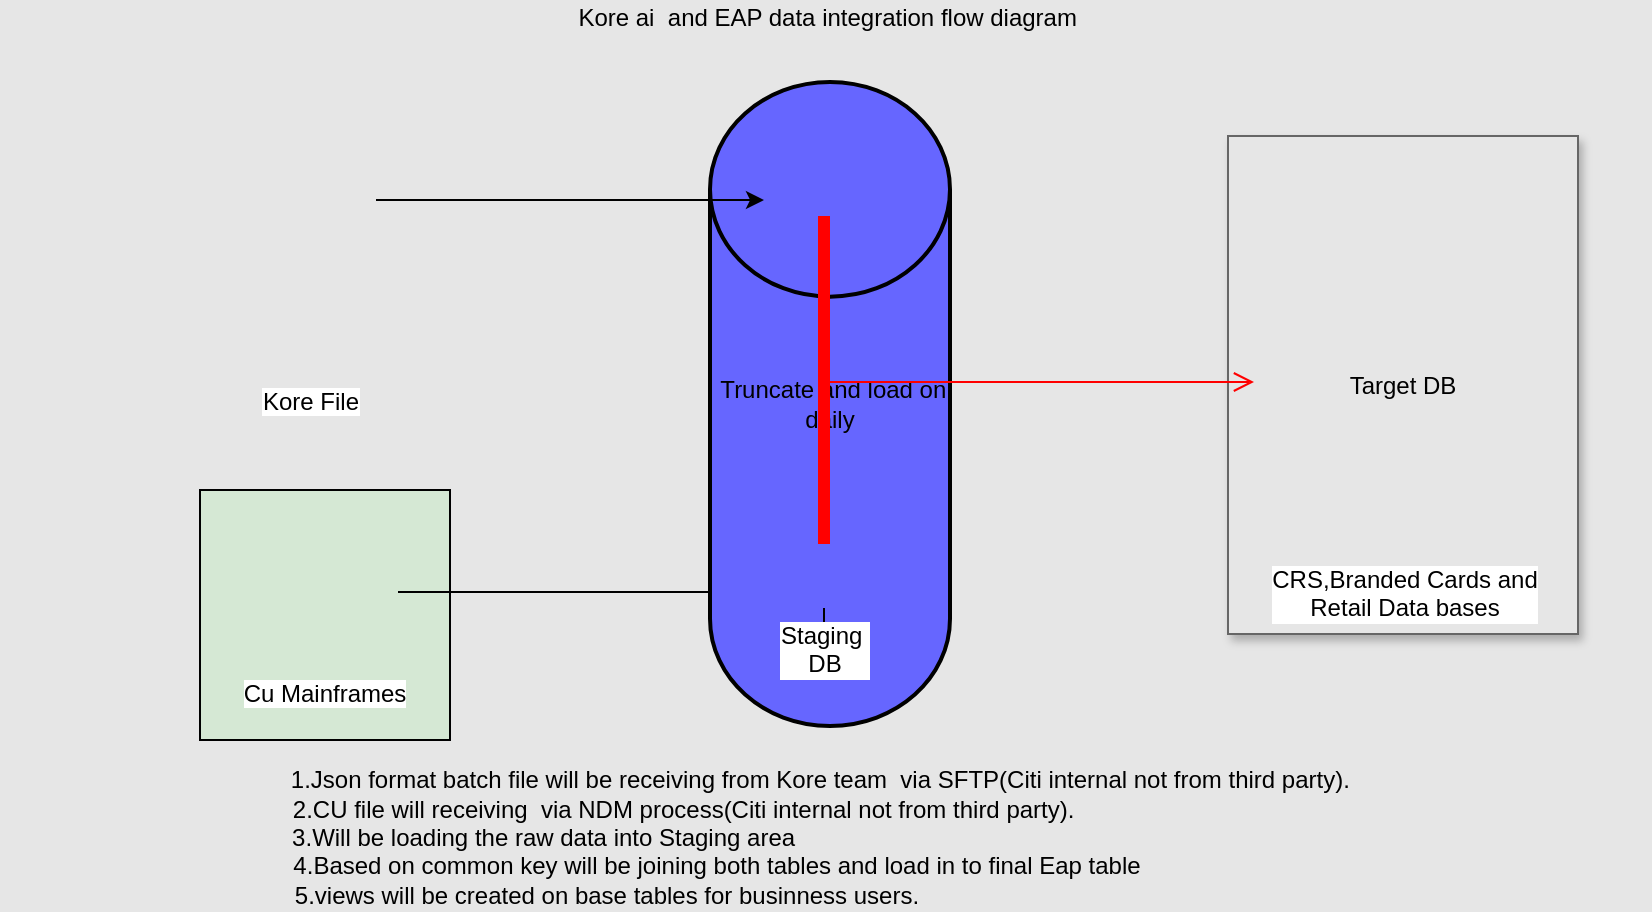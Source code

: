 <mxfile version="13.7.9" type="github">
  <diagram id="xPtpbPQqeg2HB38CVVp6" name="Page-1">
    <mxGraphModel dx="868" dy="425" grid="0" gridSize="10" guides="1" tooltips="1" connect="1" arrows="1" fold="1" page="0" pageScale="1" pageWidth="827" pageHeight="1169" background="#E6E6E6" math="0" shadow="0">
      <root>
        <mxCell id="0" />
        <mxCell id="1" parent="0" />
        <mxCell id="mUWJ3L8nFUAqm5AwVYuB-28" value="Kore File" style="shape=image;html=1;verticalAlign=top;verticalLabelPosition=bottom;labelBackgroundColor=#ffffff;imageAspect=0;aspect=fixed;image=https://cdn2.iconfinder.com/data/icons/whcompare-servers-web-hosting/50/sftp-128.png;fillColor=#CCFFE6;strokeColor=#000000;" vertex="1" parent="1">
          <mxGeometry x="92" y="68" width="149" height="149" as="geometry" />
        </mxCell>
        <mxCell id="mUWJ3L8nFUAqm5AwVYuB-27" value="Target DB" style="rounded=0;whiteSpace=wrap;html=1;fillColor=#E6E6E6;strokeColor=#666666;shadow=1;" vertex="1" parent="1">
          <mxGeometry x="626" y="98" width="175" height="249" as="geometry" />
        </mxCell>
        <mxCell id="mUWJ3L8nFUAqm5AwVYuB-1" value="" style="shape=image;html=1;verticalAlign=top;verticalLabelPosition=bottom;labelBackgroundColor=#ffffff;imageAspect=0;aspect=fixed;image=https://cdn0.iconfinder.com/data/icons/file-61/20/file_json-128.png;fillColor=#6666FF;" vertex="1" parent="1">
          <mxGeometry x="147" y="133" width="39" height="39" as="geometry" />
        </mxCell>
        <mxCell id="mUWJ3L8nFUAqm5AwVYuB-4" value="" style="whiteSpace=wrap;html=1;aspect=fixed;fillColor=#D5E8D4;strokeColor=#000000;" vertex="1" parent="1">
          <mxGeometry x="112" y="275" width="125" height="125" as="geometry" />
        </mxCell>
        <mxCell id="mUWJ3L8nFUAqm5AwVYuB-21" style="edgeStyle=orthogonalEdgeStyle;rounded=0;orthogonalLoop=1;jettySize=auto;html=1;entryX=0;entryY=0.75;entryDx=0;entryDy=0;" edge="1" parent="1" source="mUWJ3L8nFUAqm5AwVYuB-5" target="mUWJ3L8nFUAqm5AwVYuB-9">
          <mxGeometry relative="1" as="geometry" />
        </mxCell>
        <mxCell id="mUWJ3L8nFUAqm5AwVYuB-5" value="Cu Mainframes" style="shape=image;html=1;verticalAlign=top;verticalLabelPosition=bottom;labelBackgroundColor=#ffffff;imageAspect=0;aspect=fixed;image=https://cdn1.iconfinder.com/data/icons/hawcons/32/698692-icon-101-document-file-dat-128.png;fillColor=#6666FF;" vertex="1" parent="1">
          <mxGeometry x="137" y="289" width="74" height="74" as="geometry" />
        </mxCell>
        <mxCell id="mUWJ3L8nFUAqm5AwVYuB-7" value="&amp;nbsp;Truncate and load on daily" style="strokeWidth=2;html=1;shape=mxgraph.flowchart.database;whiteSpace=wrap;fillColor=#6666FF;strokeColor=#000000;" vertex="1" parent="1">
          <mxGeometry x="367" y="71" width="120" height="322" as="geometry" />
        </mxCell>
        <mxCell id="mUWJ3L8nFUAqm5AwVYuB-8" value="" style="shape=image;html=1;verticalAlign=top;verticalLabelPosition=bottom;labelBackgroundColor=#ffffff;imageAspect=0;aspect=fixed;image=https://cdn1.iconfinder.com/data/icons/famfamfam_mini_icons/tables.gif;fillColor=#6666FF;" vertex="1" parent="1">
          <mxGeometry x="408" y="106" width="32" height="32" as="geometry" />
        </mxCell>
        <mxCell id="mUWJ3L8nFUAqm5AwVYuB-31" value="" style="edgeStyle=orthogonalEdgeStyle;rounded=0;orthogonalLoop=1;jettySize=auto;html=1;" edge="1" parent="1" source="mUWJ3L8nFUAqm5AwVYuB-9" target="mUWJ3L8nFUAqm5AwVYuB-29">
          <mxGeometry relative="1" as="geometry" />
        </mxCell>
        <mxCell id="mUWJ3L8nFUAqm5AwVYuB-9" value="Staging&amp;nbsp;&lt;br&gt;DB" style="shape=image;html=1;verticalAlign=top;verticalLabelPosition=bottom;labelBackgroundColor=#ffffff;imageAspect=0;aspect=fixed;image=https://cdn1.iconfinder.com/data/icons/famfamfam_mini_icons/tables.gif;fillColor=#6666FF;" vertex="1" parent="1">
          <mxGeometry x="408" y="302" width="32" height="32" as="geometry" />
        </mxCell>
        <mxCell id="mUWJ3L8nFUAqm5AwVYuB-13" value="CRS,Branded Cards and &lt;br&gt;Retail Data bases" style="shape=image;html=1;verticalAlign=top;verticalLabelPosition=bottom;labelBackgroundColor=#ffffff;imageAspect=0;aspect=fixed;image=https://cdn2.iconfinder.com/data/icons/outline-apps-and-programming/32/Applications_and_Programming_database_data_base-128.png;fillColor=#FFFFFF;strokeColor=#CCCCFF;" vertex="1" parent="1">
          <mxGeometry x="629" y="136" width="170" height="170" as="geometry" />
        </mxCell>
        <mxCell id="mUWJ3L8nFUAqm5AwVYuB-19" value="" style="shape=line;html=1;strokeWidth=6;strokeColor=#ff0000;fillColor=#6666FF;direction=south;" vertex="1" parent="1">
          <mxGeometry x="419" y="138" width="10" height="164" as="geometry" />
        </mxCell>
        <mxCell id="mUWJ3L8nFUAqm5AwVYuB-22" style="edgeStyle=orthogonalEdgeStyle;rounded=0;orthogonalLoop=1;jettySize=auto;html=1;entryX=0;entryY=0.75;entryDx=0;entryDy=0;" edge="1" parent="1">
          <mxGeometry relative="1" as="geometry">
            <mxPoint x="200" y="130" as="sourcePoint" />
            <mxPoint x="394" y="130" as="targetPoint" />
          </mxGeometry>
        </mxCell>
        <mxCell id="mUWJ3L8nFUAqm5AwVYuB-26" value="" style="edgeStyle=orthogonalEdgeStyle;html=1;verticalAlign=bottom;endArrow=open;endSize=8;strokeColor=#ff0000;exitX=0.506;exitY=0.2;exitDx=0;exitDy=0;exitPerimeter=0;" edge="1" source="mUWJ3L8nFUAqm5AwVYuB-19" parent="1">
          <mxGeometry relative="1" as="geometry">
            <mxPoint x="639" y="221" as="targetPoint" />
            <mxPoint x="508" y="220" as="sourcePoint" />
          </mxGeometry>
        </mxCell>
        <mxCell id="mUWJ3L8nFUAqm5AwVYuB-29" value="&lt;br&gt;&lt;br&gt;&lt;br&gt;1.Json format batch file will be receiving from Kore team&amp;nbsp; via SFTP(Citi internal not from third party).&amp;nbsp;&amp;nbsp;&lt;br&gt;2.CU file will receiving&amp;nbsp; via NDM process(Citi internal not from third party).&amp;nbsp; &amp;nbsp; &amp;nbsp; &amp;nbsp; &amp;nbsp; &amp;nbsp; &amp;nbsp; &amp;nbsp; &amp;nbsp; &amp;nbsp; &amp;nbsp; &amp;nbsp; &amp;nbsp; &amp;nbsp; &amp;nbsp; &amp;nbsp; &amp;nbsp; &amp;nbsp; &amp;nbsp; &amp;nbsp; &amp;nbsp; &amp;nbsp;&lt;br&gt;&amp;nbsp; &amp;nbsp; &amp;nbsp; &amp;nbsp; &amp;nbsp; &amp;nbsp; &amp;nbsp; &amp;nbsp; &amp;nbsp; &amp;nbsp; &amp;nbsp; &amp;nbsp; &amp;nbsp; &amp;nbsp; &amp;nbsp; &amp;nbsp; &amp;nbsp; &amp;nbsp; &amp;nbsp; &amp;nbsp; &amp;nbsp;&amp;nbsp;3.Will be loading the raw data into Staging area&amp;nbsp; &amp;nbsp; &amp;nbsp; &amp;nbsp; &amp;nbsp; &amp;nbsp; &amp;nbsp; &amp;nbsp; &amp;nbsp; &amp;nbsp; &amp;nbsp; &amp;nbsp; &amp;nbsp; &amp;nbsp; &amp;nbsp; &amp;nbsp; &amp;nbsp; &amp;nbsp; &amp;nbsp; &amp;nbsp; &amp;nbsp; &amp;nbsp; &amp;nbsp; &amp;nbsp; &amp;nbsp; &amp;nbsp; &amp;nbsp; &amp;nbsp; &amp;nbsp; &amp;nbsp; &amp;nbsp; &amp;nbsp; &amp;nbsp; &amp;nbsp; &amp;nbsp; &amp;nbsp; &amp;nbsp; &amp;nbsp; &amp;nbsp; &amp;nbsp; &amp;nbsp; &amp;nbsp; &amp;nbsp; &amp;nbsp; &amp;nbsp; &amp;nbsp; &amp;nbsp; &amp;nbsp; &amp;nbsp; &amp;nbsp; &amp;nbsp; &amp;nbsp; &amp;nbsp; &amp;nbsp; &amp;nbsp; &amp;nbsp; &amp;nbsp; &amp;nbsp; &amp;nbsp; &amp;nbsp; &amp;nbsp; &amp;nbsp; &amp;nbsp; &amp;nbsp;&lt;br&gt;&amp;nbsp; &amp;nbsp; &amp;nbsp; &amp;nbsp; &amp;nbsp; &amp;nbsp; &amp;nbsp; &amp;nbsp; &amp;nbsp; &amp;nbsp; 4.Based on common key will be joining both tables and load in to final Eap table&amp;nbsp; &amp;nbsp; &amp;nbsp; &amp;nbsp; &amp;nbsp; &amp;nbsp; &amp;nbsp; &amp;nbsp; &amp;nbsp; &amp;nbsp; &amp;nbsp; &amp;nbsp; &amp;nbsp; &amp;nbsp; &amp;nbsp; &amp;nbsp; &amp;nbsp; &amp;nbsp; &amp;nbsp; &amp;nbsp; &amp;nbsp; &amp;nbsp; &amp;nbsp; &amp;nbsp; &amp;nbsp; &amp;nbsp; &amp;nbsp;&lt;br&gt;5.views will be created on base tables for businness users.&amp;nbsp; &amp;nbsp; &amp;nbsp; &amp;nbsp; &amp;nbsp; &amp;nbsp; &amp;nbsp; &amp;nbsp; &amp;nbsp; &amp;nbsp; &amp;nbsp; &amp;nbsp; &amp;nbsp; &amp;nbsp; &amp;nbsp; &amp;nbsp; &amp;nbsp; &amp;nbsp; &amp;nbsp; &amp;nbsp; &amp;nbsp; &amp;nbsp; &amp;nbsp; &amp;nbsp; &amp;nbsp; &amp;nbsp; &amp;nbsp; &amp;nbsp; &amp;nbsp; &amp;nbsp; &amp;nbsp; &amp;nbsp; &amp;nbsp;&amp;nbsp;" style="text;html=1;align=center;verticalAlign=middle;resizable=0;points=[];autosize=1;" vertex="1" parent="1">
          <mxGeometry x="12" y="369" width="825" height="116" as="geometry" />
        </mxCell>
        <mxCell id="mUWJ3L8nFUAqm5AwVYuB-30" value="Kore ai&amp;nbsp; and EAP data integration flow diagram&amp;nbsp;" style="text;html=1;align=center;verticalAlign=middle;resizable=0;points=[];autosize=1;" vertex="1" parent="1">
          <mxGeometry x="295.5" y="30" width="263" height="18" as="geometry" />
        </mxCell>
      </root>
    </mxGraphModel>
  </diagram>
</mxfile>
